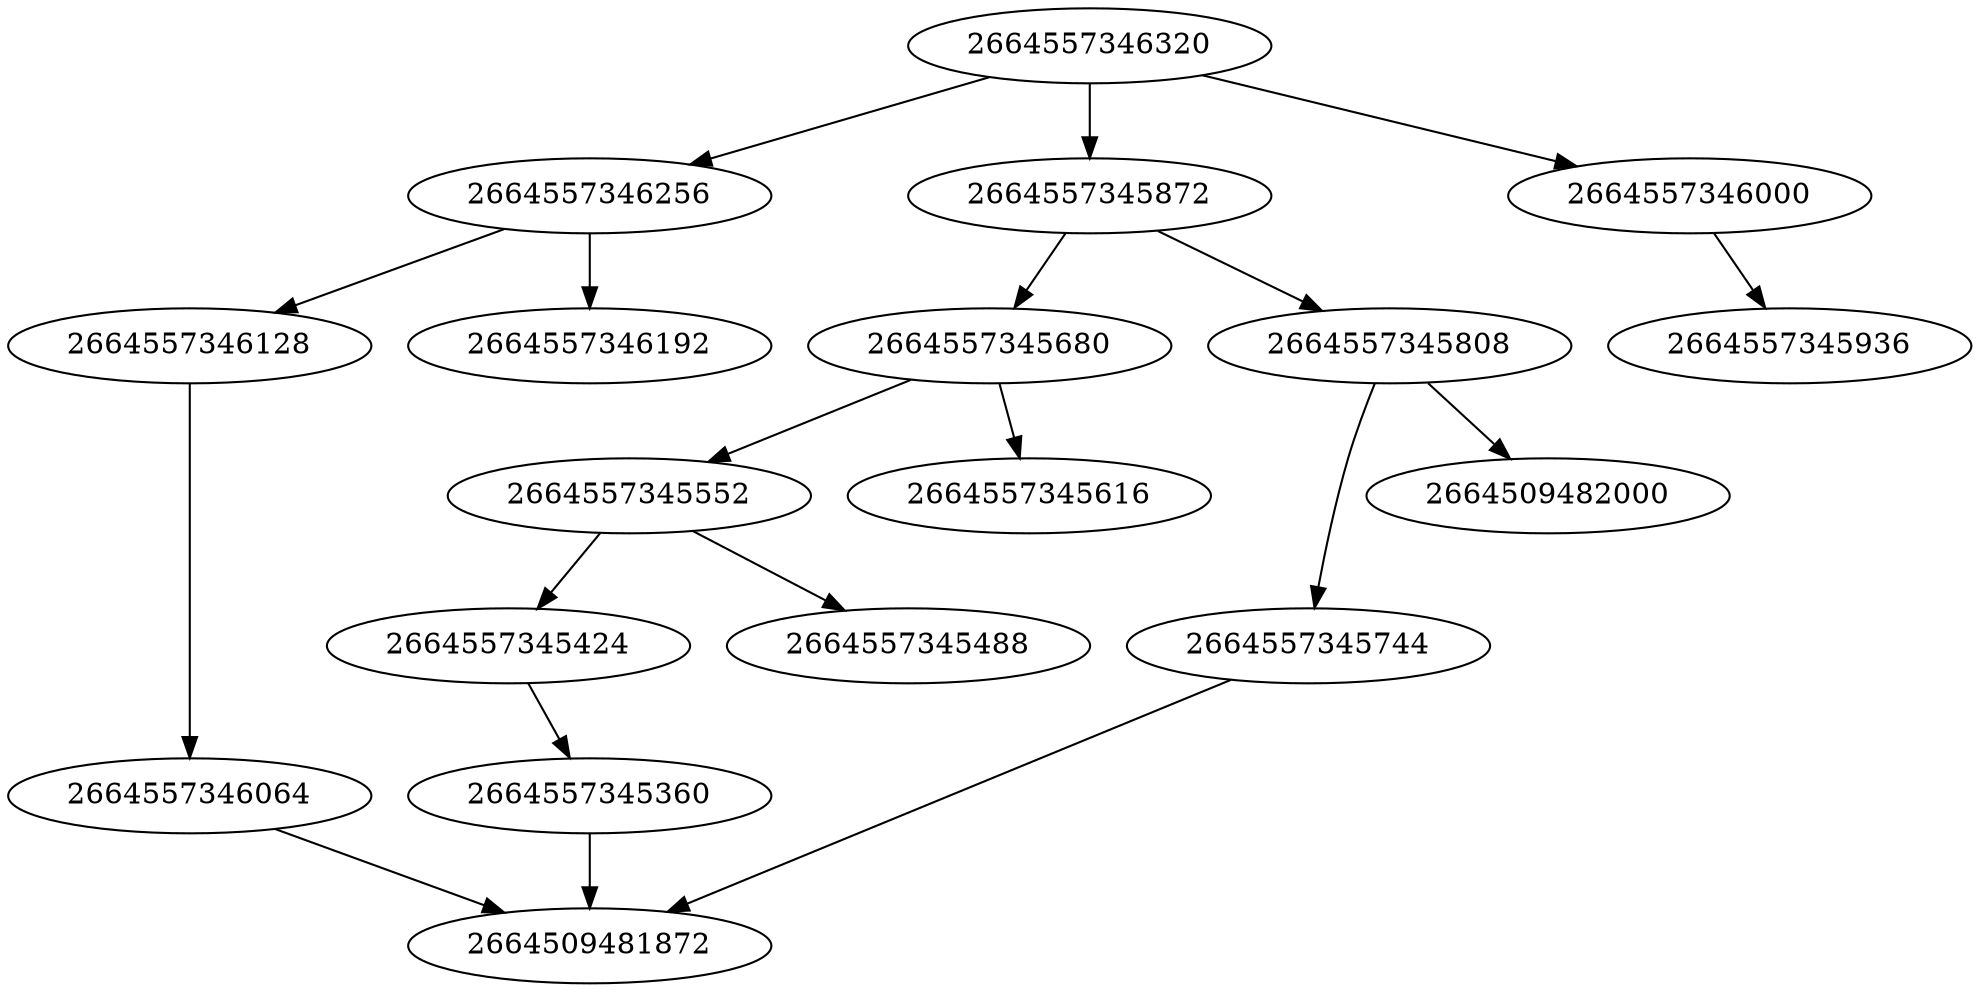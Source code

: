 strict digraph {
2664557345680 [type=Dict];
2664557346064 [type=Name];
2664557345744 [type=Name];
2664557346320 [type=FunctionDef];
2664557345552 [type=JoinedStr];
2664557345360 [type=Name];
2664557345424 [type=FormattedValue];
2664557345488 [type=Constant];
2664557345616 [type=Constant];
2664509481872 [type=Load];
2664557346256 [type=arguments];
2664557346128 [type=arg];
2664557345872 [type=Assign];
2664557345808 [type=Attribute];
2664557345936 [type=Constant];
2664557346000 [type=Expr];
2664557346192 [type=arg];
2664509482000 [type=Store];
2664557345680 -> 2664557345616;
2664557345680 -> 2664557345552;
2664557346064 -> 2664509481872;
2664557345744 -> 2664509481872;
2664557346320 -> 2664557346256;
2664557346320 -> 2664557346000;
2664557346320 -> 2664557345872;
2664557345552 -> 2664557345488;
2664557345552 -> 2664557345424;
2664557345360 -> 2664509481872;
2664557345424 -> 2664557345360;
2664557346256 -> 2664557346192;
2664557346256 -> 2664557346128;
2664557346128 -> 2664557346064;
2664557345872 -> 2664557345808;
2664557345872 -> 2664557345680;
2664557345808 -> 2664557345744;
2664557345808 -> 2664509482000;
2664557346000 -> 2664557345936;
}

